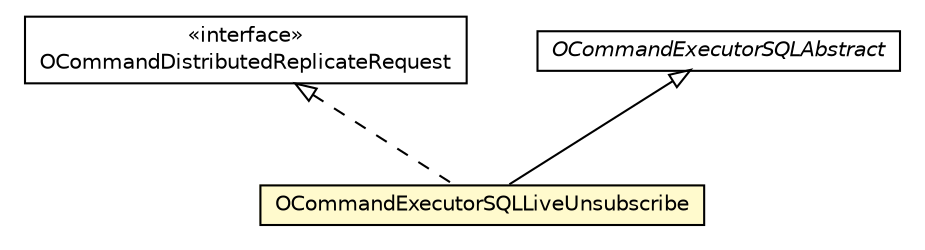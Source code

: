#!/usr/local/bin/dot
#
# Class diagram 
# Generated by UMLGraph version R5_6-24-gf6e263 (http://www.umlgraph.org/)
#

digraph G {
	edge [fontname="Helvetica",fontsize=10,labelfontname="Helvetica",labelfontsize=10];
	node [fontname="Helvetica",fontsize=10,shape=plaintext];
	nodesep=0.25;
	ranksep=0.5;
	// com.orientechnologies.orient.core.command.OCommandDistributedReplicateRequest
	c1069427 [label=<<table title="com.orientechnologies.orient.core.command.OCommandDistributedReplicateRequest" border="0" cellborder="1" cellspacing="0" cellpadding="2" port="p" href="../command/OCommandDistributedReplicateRequest.html">
		<tr><td><table border="0" cellspacing="0" cellpadding="1">
<tr><td align="center" balign="center"> &#171;interface&#187; </td></tr>
<tr><td align="center" balign="center"> OCommandDistributedReplicateRequest </td></tr>
		</table></td></tr>
		</table>>, URL="../command/OCommandDistributedReplicateRequest.html", fontname="Helvetica", fontcolor="black", fontsize=10.0];
	// com.orientechnologies.orient.core.sql.OCommandExecutorSQLLiveUnsubscribe
	c1069516 [label=<<table title="com.orientechnologies.orient.core.sql.OCommandExecutorSQLLiveUnsubscribe" border="0" cellborder="1" cellspacing="0" cellpadding="2" port="p" bgcolor="lemonChiffon" href="./OCommandExecutorSQLLiveUnsubscribe.html">
		<tr><td><table border="0" cellspacing="0" cellpadding="1">
<tr><td align="center" balign="center"> OCommandExecutorSQLLiveUnsubscribe </td></tr>
		</table></td></tr>
		</table>>, URL="./OCommandExecutorSQLLiveUnsubscribe.html", fontname="Helvetica", fontcolor="black", fontsize=10.0];
	// com.orientechnologies.orient.core.sql.OCommandExecutorSQLAbstract
	c1069524 [label=<<table title="com.orientechnologies.orient.core.sql.OCommandExecutorSQLAbstract" border="0" cellborder="1" cellspacing="0" cellpadding="2" port="p" href="./OCommandExecutorSQLAbstract.html">
		<tr><td><table border="0" cellspacing="0" cellpadding="1">
<tr><td align="center" balign="center"><font face="Helvetica-Oblique"> OCommandExecutorSQLAbstract </font></td></tr>
		</table></td></tr>
		</table>>, URL="./OCommandExecutorSQLAbstract.html", fontname="Helvetica", fontcolor="black", fontsize=10.0];
	//com.orientechnologies.orient.core.sql.OCommandExecutorSQLLiveUnsubscribe extends com.orientechnologies.orient.core.sql.OCommandExecutorSQLAbstract
	c1069524:p -> c1069516:p [dir=back,arrowtail=empty];
	//com.orientechnologies.orient.core.sql.OCommandExecutorSQLLiveUnsubscribe implements com.orientechnologies.orient.core.command.OCommandDistributedReplicateRequest
	c1069427:p -> c1069516:p [dir=back,arrowtail=empty,style=dashed];
}

